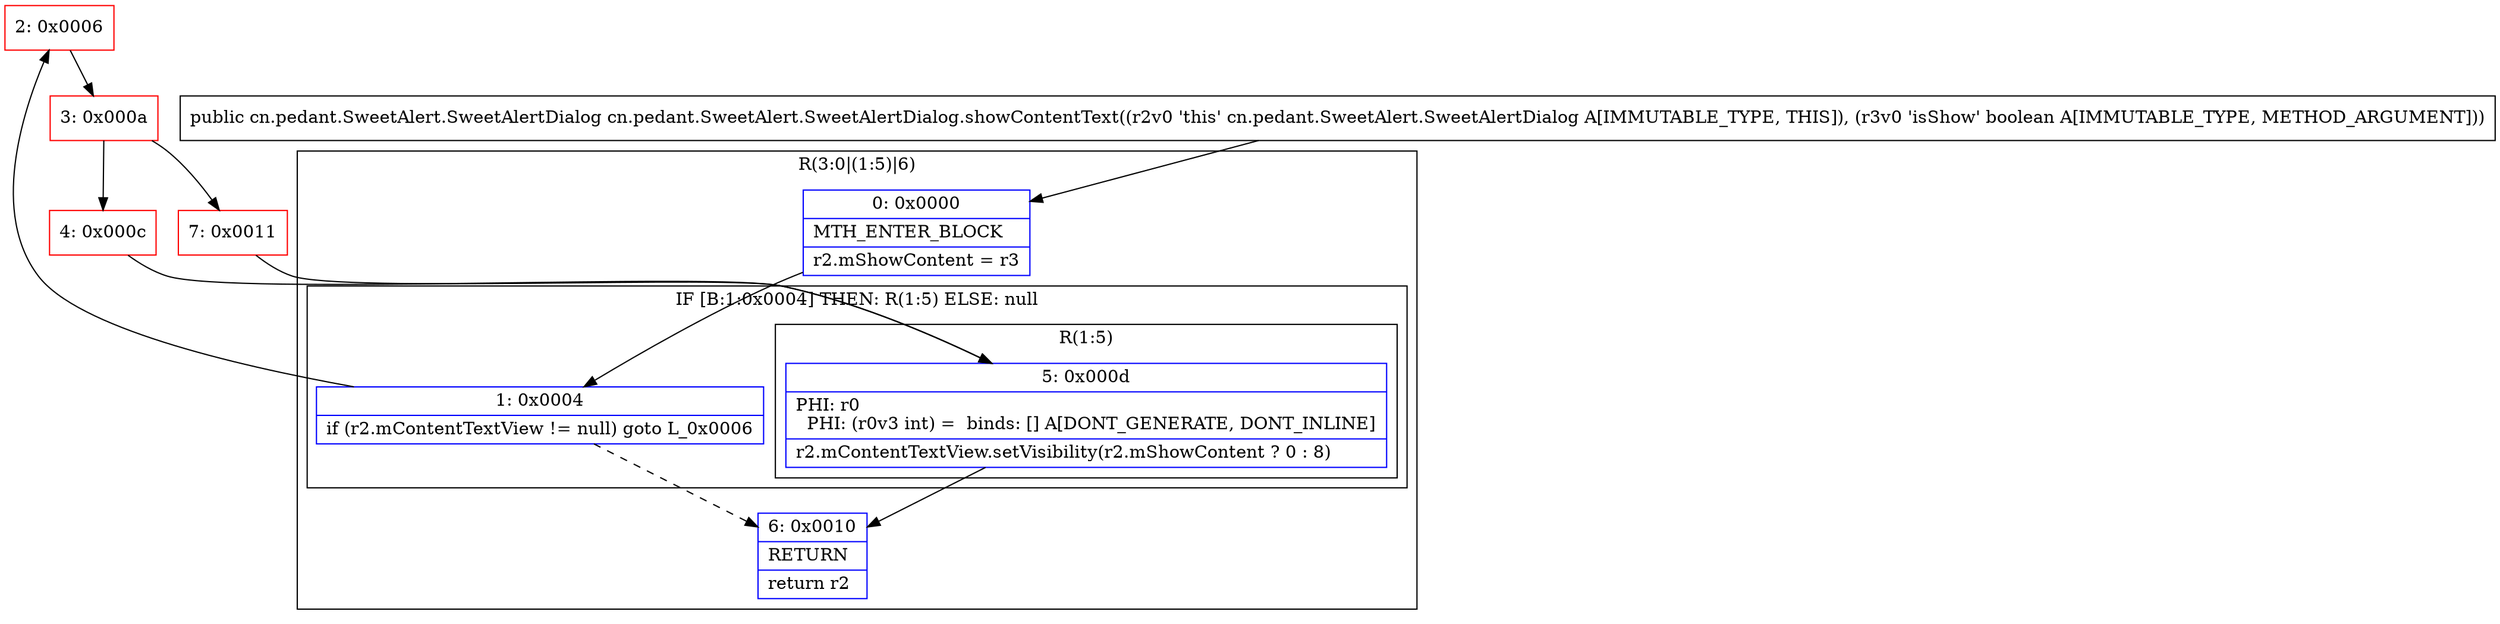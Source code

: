 digraph "CFG forcn.pedant.SweetAlert.SweetAlertDialog.showContentText(Z)Lcn\/pedant\/SweetAlert\/SweetAlertDialog;" {
subgraph cluster_Region_680733157 {
label = "R(3:0|(1:5)|6)";
node [shape=record,color=blue];
Node_0 [shape=record,label="{0\:\ 0x0000|MTH_ENTER_BLOCK\l|r2.mShowContent = r3\l}"];
subgraph cluster_IfRegion_18864530 {
label = "IF [B:1:0x0004] THEN: R(1:5) ELSE: null";
node [shape=record,color=blue];
Node_1 [shape=record,label="{1\:\ 0x0004|if (r2.mContentTextView != null) goto L_0x0006\l}"];
subgraph cluster_Region_1063406593 {
label = "R(1:5)";
node [shape=record,color=blue];
Node_5 [shape=record,label="{5\:\ 0x000d|PHI: r0 \l  PHI: (r0v3 int) =  binds: [] A[DONT_GENERATE, DONT_INLINE]\l|r2.mContentTextView.setVisibility(r2.mShowContent ? 0 : 8)\l}"];
}
}
Node_6 [shape=record,label="{6\:\ 0x0010|RETURN\l|return r2\l}"];
}
Node_2 [shape=record,color=red,label="{2\:\ 0x0006}"];
Node_3 [shape=record,color=red,label="{3\:\ 0x000a}"];
Node_4 [shape=record,color=red,label="{4\:\ 0x000c}"];
Node_7 [shape=record,color=red,label="{7\:\ 0x0011}"];
MethodNode[shape=record,label="{public cn.pedant.SweetAlert.SweetAlertDialog cn.pedant.SweetAlert.SweetAlertDialog.showContentText((r2v0 'this' cn.pedant.SweetAlert.SweetAlertDialog A[IMMUTABLE_TYPE, THIS]), (r3v0 'isShow' boolean A[IMMUTABLE_TYPE, METHOD_ARGUMENT])) }"];
MethodNode -> Node_0;
Node_0 -> Node_1;
Node_1 -> Node_2;
Node_1 -> Node_6[style=dashed];
Node_5 -> Node_6;
Node_2 -> Node_3;
Node_3 -> Node_4;
Node_3 -> Node_7;
Node_4 -> Node_5;
Node_7 -> Node_5;
}

